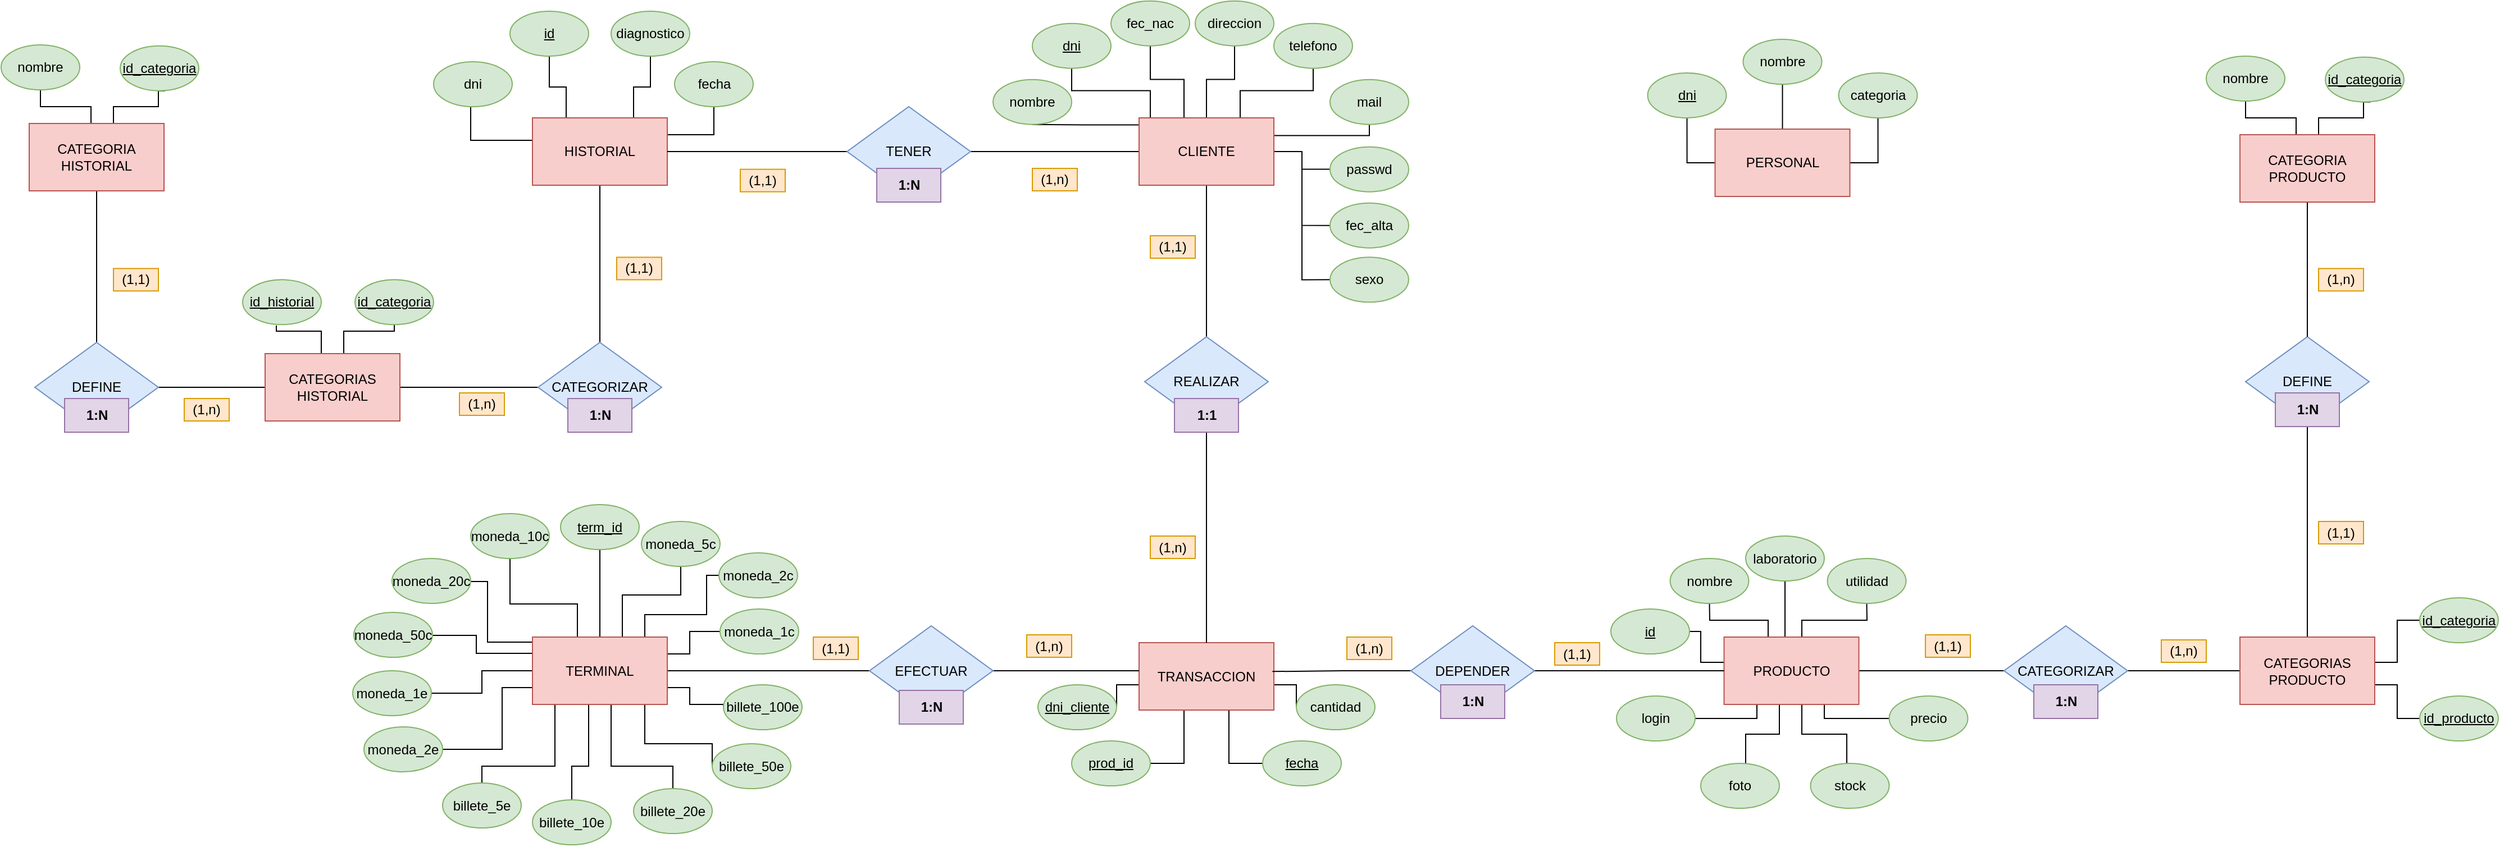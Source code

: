 <mxfile version="15.4.0" type="device"><diagram id="_nmfS0YLP6iodQvluYRf" name="Page-1"><mxGraphModel dx="1703" dy="487" grid="1" gridSize="10" guides="1" tooltips="1" connect="1" arrows="1" fold="1" page="1" pageScale="1" pageWidth="850" pageHeight="1100" math="0" shadow="0"><root><mxCell id="0"/><mxCell id="1" parent="0"/><mxCell id="LcoxHUxyNn0n7mD9Lc0X-118" value="(1,1)" style="text;html=1;strokeColor=#d79b00;fillColor=#ffe6cc;align=center;verticalAlign=middle;whiteSpace=wrap;rounded=0;" parent="1" vertex="1"><mxGeometry x="495" y="310.82" width="40" height="20" as="geometry"/></mxCell><mxCell id="wAkihGpgoeKmClYwqST1-2" style="rounded=0;orthogonalLoop=1;jettySize=auto;html=1;endArrow=none;endFill=0;edgeStyle=orthogonalEdgeStyle;" parent="1" source="uBHA6l6KFo6LDY_HFyXI-47" target="X_zb0j94P1CkKphK0hOn-11" edge="1"><mxGeometry relative="1" as="geometry"><Array as="points"><mxPoint x="910" y="230.82"/><mxPoint x="935" y="230.82"/></Array></mxGeometry></mxCell><mxCell id="wAkihGpgoeKmClYwqST1-3" style="edgeStyle=orthogonalEdgeStyle;rounded=0;orthogonalLoop=1;jettySize=auto;html=1;endArrow=none;endFill=0;exitX=0.75;exitY=0;exitDx=0;exitDy=0;exitPerimeter=0;entryX=0.5;entryY=1;entryDx=0;entryDy=0;" parent="1" source="uBHA6l6KFo6LDY_HFyXI-47" target="X_zb0j94P1CkKphK0hOn-15" edge="1"><mxGeometry relative="1" as="geometry"><Array as="points"><mxPoint x="940" y="240.82"/><mxPoint x="1005" y="240.82"/></Array><mxPoint x="990" y="260.82" as="targetPoint"/></mxGeometry></mxCell><mxCell id="wAkihGpgoeKmClYwqST1-4" style="edgeStyle=orthogonalEdgeStyle;rounded=0;orthogonalLoop=1;jettySize=auto;html=1;entryX=0.5;entryY=1;entryDx=0;entryDy=0;endArrow=none;endFill=0;" parent="1" source="uBHA6l6KFo6LDY_HFyXI-47" target="X_zb0j94P1CkKphK0hOn-12" edge="1"><mxGeometry relative="1" as="geometry"><Array as="points"><mxPoint x="890" y="230.82"/><mxPoint x="860" y="230.82"/></Array></mxGeometry></mxCell><mxCell id="wAkihGpgoeKmClYwqST1-5" style="edgeStyle=orthogonalEdgeStyle;rounded=0;orthogonalLoop=1;jettySize=auto;html=1;entryX=0.5;entryY=1;entryDx=0;entryDy=0;endArrow=none;endFill=0;" parent="1" source="uBHA6l6KFo6LDY_HFyXI-47" target="X_zb0j94P1CkKphK0hOn-9" edge="1"><mxGeometry relative="1" as="geometry"><Array as="points"><mxPoint x="860" y="240.82"/><mxPoint x="790" y="240.82"/></Array></mxGeometry></mxCell><mxCell id="wAkihGpgoeKmClYwqST1-6" style="edgeStyle=orthogonalEdgeStyle;rounded=0;orthogonalLoop=1;jettySize=auto;html=1;entryX=0.5;entryY=1;entryDx=0;entryDy=0;endArrow=none;endFill=0;entryPerimeter=0;" parent="1" source="uBHA6l6KFo6LDY_HFyXI-47" target="X_zb0j94P1CkKphK0hOn-8" edge="1"><mxGeometry relative="1" as="geometry"><Array as="points"><mxPoint x="800" y="271.3"/><mxPoint x="800" y="271.3"/></Array></mxGeometry></mxCell><mxCell id="m59o9sAlh9KqgDUtGfZn-1" style="edgeStyle=orthogonalEdgeStyle;rounded=0;orthogonalLoop=1;jettySize=auto;html=1;entryX=0.5;entryY=1;entryDx=0;entryDy=0;endArrow=none;endFill=0;" parent="1" source="uBHA6l6KFo6LDY_HFyXI-47" target="X_zb0j94P1CkKphK0hOn-16" edge="1"><mxGeometry relative="1" as="geometry"><Array as="points"><mxPoint x="1055" y="280.82"/></Array></mxGeometry></mxCell><mxCell id="m59o9sAlh9KqgDUtGfZn-2" style="edgeStyle=orthogonalEdgeStyle;rounded=0;orthogonalLoop=1;jettySize=auto;html=1;endArrow=none;endFill=0;" parent="1" source="uBHA6l6KFo6LDY_HFyXI-47" target="X_zb0j94P1CkKphK0hOn-13" edge="1"><mxGeometry relative="1" as="geometry"/></mxCell><mxCell id="m59o9sAlh9KqgDUtGfZn-4" style="edgeStyle=orthogonalEdgeStyle;rounded=0;orthogonalLoop=1;jettySize=auto;html=1;entryX=0;entryY=0.5;entryDx=0;entryDy=0;endArrow=none;endFill=0;" parent="1" source="uBHA6l6KFo6LDY_HFyXI-47" target="X_zb0j94P1CkKphK0hOn-10" edge="1"><mxGeometry relative="1" as="geometry"/></mxCell><mxCell id="m59o9sAlh9KqgDUtGfZn-5" style="edgeStyle=orthogonalEdgeStyle;rounded=0;orthogonalLoop=1;jettySize=auto;html=1;entryX=0;entryY=0.5;entryDx=0;entryDy=0;endArrow=none;endFill=0;" parent="1" source="uBHA6l6KFo6LDY_HFyXI-47" target="X_zb0j94P1CkKphK0hOn-14" edge="1"><mxGeometry relative="1" as="geometry"/></mxCell><mxCell id="m59o9sAlh9KqgDUtGfZn-92" style="edgeStyle=orthogonalEdgeStyle;rounded=0;orthogonalLoop=1;jettySize=auto;html=1;entryX=1;entryY=0.5;entryDx=0;entryDy=0;endArrow=none;endFill=0;" parent="1" source="uBHA6l6KFo6LDY_HFyXI-47" target="uBHA6l6KFo6LDY_HFyXI-54" edge="1"><mxGeometry relative="1" as="geometry"/></mxCell><mxCell id="m59o9sAlh9KqgDUtGfZn-93" style="edgeStyle=orthogonalEdgeStyle;rounded=0;orthogonalLoop=1;jettySize=auto;html=1;entryX=0.5;entryY=0;entryDx=0;entryDy=0;endArrow=none;endFill=0;" parent="1" source="uBHA6l6KFo6LDY_HFyXI-47" target="uBHA6l6KFo6LDY_HFyXI-55" edge="1"><mxGeometry relative="1" as="geometry"/></mxCell><mxCell id="uBHA6l6KFo6LDY_HFyXI-47" value="CLIENTE" style="rounded=0;whiteSpace=wrap;html=1;strokeColor=#b85450;fillColor=#f8cecc;" parent="1" vertex="1"><mxGeometry x="850" y="265" width="120" height="60" as="geometry"/></mxCell><mxCell id="m59o9sAlh9KqgDUtGfZn-38" style="edgeStyle=orthogonalEdgeStyle;rounded=0;orthogonalLoop=1;jettySize=auto;html=1;endArrow=none;endFill=0;" parent="1" source="uBHA6l6KFo6LDY_HFyXI-48" target="m59o9sAlh9KqgDUtGfZn-19" edge="1"><mxGeometry relative="1" as="geometry"><Array as="points"><mxPoint x="1350" y="750"/></Array></mxGeometry></mxCell><mxCell id="m59o9sAlh9KqgDUtGfZn-39" style="edgeStyle=orthogonalEdgeStyle;rounded=0;orthogonalLoop=1;jettySize=auto;html=1;endArrow=none;endFill=0;" parent="1" source="uBHA6l6KFo6LDY_HFyXI-48" target="m59o9sAlh9KqgDUtGfZn-23" edge="1"><mxGeometry relative="1" as="geometry"><Array as="points"><mxPoint x="1410" y="712.5"/><mxPoint x="1358" y="712.5"/></Array></mxGeometry></mxCell><mxCell id="m59o9sAlh9KqgDUtGfZn-40" style="edgeStyle=orthogonalEdgeStyle;rounded=0;orthogonalLoop=1;jettySize=auto;html=1;endArrow=none;endFill=0;" parent="1" source="uBHA6l6KFo6LDY_HFyXI-48" target="m59o9sAlh9KqgDUtGfZn-24" edge="1"><mxGeometry relative="1" as="geometry"><Array as="points"><mxPoint x="1425" y="687.5"/><mxPoint x="1425" y="687.5"/></Array></mxGeometry></mxCell><mxCell id="m59o9sAlh9KqgDUtGfZn-41" style="edgeStyle=orthogonalEdgeStyle;rounded=0;orthogonalLoop=1;jettySize=auto;html=1;endArrow=none;endFill=0;" parent="1" source="uBHA6l6KFo6LDY_HFyXI-48" target="m59o9sAlh9KqgDUtGfZn-22" edge="1"><mxGeometry relative="1" as="geometry"><Array as="points"><mxPoint x="1440" y="712.5"/><mxPoint x="1498" y="712.5"/></Array></mxGeometry></mxCell><mxCell id="2akcTJ6VF7n8PWDsPXB4-35" style="edgeStyle=orthogonalEdgeStyle;rounded=0;orthogonalLoop=1;jettySize=auto;html=1;entryX=0;entryY=0.5;entryDx=0;entryDy=0;endArrow=none;endFill=0;" parent="1" source="uBHA6l6KFo6LDY_HFyXI-48" target="2akcTJ6VF7n8PWDsPXB4-14" edge="1"><mxGeometry relative="1" as="geometry"/></mxCell><mxCell id="2akcTJ6VF7n8PWDsPXB4-48" style="edgeStyle=orthogonalEdgeStyle;rounded=0;orthogonalLoop=1;jettySize=auto;html=1;entryX=0.571;entryY=0;entryDx=0;entryDy=0;entryPerimeter=0;endArrow=none;endFill=0;" parent="1" source="uBHA6l6KFo6LDY_HFyXI-48" target="m59o9sAlh9KqgDUtGfZn-27" edge="1"><mxGeometry relative="1" as="geometry"><Array as="points"><mxPoint x="1420" y="814"/><mxPoint x="1390" y="814"/></Array></mxGeometry></mxCell><mxCell id="2akcTJ6VF7n8PWDsPXB4-49" style="edgeStyle=orthogonalEdgeStyle;rounded=0;orthogonalLoop=1;jettySize=auto;html=1;entryX=0.461;entryY=0;entryDx=0;entryDy=0;entryPerimeter=0;endArrow=none;endFill=0;" parent="1" source="uBHA6l6KFo6LDY_HFyXI-48" target="m59o9sAlh9KqgDUtGfZn-26" edge="1"><mxGeometry relative="1" as="geometry"><Array as="points"><mxPoint x="1440" y="814"/><mxPoint x="1480" y="814"/></Array></mxGeometry></mxCell><mxCell id="2akcTJ6VF7n8PWDsPXB4-50" style="edgeStyle=orthogonalEdgeStyle;rounded=0;orthogonalLoop=1;jettySize=auto;html=1;entryX=1;entryY=0.5;entryDx=0;entryDy=0;endArrow=none;endFill=0;" parent="1" source="uBHA6l6KFo6LDY_HFyXI-48" target="m59o9sAlh9KqgDUtGfZn-28" edge="1"><mxGeometry relative="1" as="geometry"><Array as="points"><mxPoint x="1400" y="800"/></Array></mxGeometry></mxCell><mxCell id="2akcTJ6VF7n8PWDsPXB4-51" style="edgeStyle=orthogonalEdgeStyle;rounded=0;orthogonalLoop=1;jettySize=auto;html=1;entryX=0;entryY=0.5;entryDx=0;entryDy=0;endArrow=none;endFill=0;" parent="1" source="uBHA6l6KFo6LDY_HFyXI-48" target="m59o9sAlh9KqgDUtGfZn-25" edge="1"><mxGeometry relative="1" as="geometry"><Array as="points"><mxPoint x="1460" y="800"/></Array></mxGeometry></mxCell><mxCell id="uBHA6l6KFo6LDY_HFyXI-48" value="PRODUCTO" style="rounded=0;whiteSpace=wrap;html=1;strokeColor=#b85450;fillColor=#f8cecc;" parent="1" vertex="1"><mxGeometry x="1370.75" y="727.5" width="120" height="60" as="geometry"/></mxCell><mxCell id="uBHA6l6KFo6LDY_HFyXI-63" style="edgeStyle=none;rounded=0;orthogonalLoop=1;jettySize=auto;html=1;exitX=1;exitY=0.5;exitDx=0;exitDy=0;entryX=0;entryY=0.5;entryDx=0;entryDy=0;endArrow=none;endFill=0;" parent="1" source="uBHA6l6KFo6LDY_HFyXI-49" target="uBHA6l6KFo6LDY_HFyXI-61" edge="1"><mxGeometry relative="1" as="geometry"/></mxCell><mxCell id="m59o9sAlh9KqgDUtGfZn-73" style="edgeStyle=orthogonalEdgeStyle;rounded=0;orthogonalLoop=1;jettySize=auto;html=1;entryX=0;entryY=0.5;entryDx=0;entryDy=0;endArrow=none;endFill=0;" parent="1" source="uBHA6l6KFo6LDY_HFyXI-49" target="m59o9sAlh9KqgDUtGfZn-60" edge="1"><mxGeometry relative="1" as="geometry"><Array as="points"><mxPoint x="450" y="742.5"/><mxPoint x="450" y="722.5"/></Array></mxGeometry></mxCell><mxCell id="m59o9sAlh9KqgDUtGfZn-74" style="edgeStyle=orthogonalEdgeStyle;rounded=0;orthogonalLoop=1;jettySize=auto;html=1;endArrow=none;endFill=0;" parent="1" source="uBHA6l6KFo6LDY_HFyXI-49" target="m59o9sAlh9KqgDUtGfZn-62" edge="1"><mxGeometry relative="1" as="geometry"><Array as="points"><mxPoint x="410" y="707.5"/><mxPoint x="465" y="707.5"/></Array></mxGeometry></mxCell><mxCell id="m59o9sAlh9KqgDUtGfZn-75" style="edgeStyle=orthogonalEdgeStyle;rounded=0;orthogonalLoop=1;jettySize=auto;html=1;endArrow=none;endFill=0;" parent="1" source="uBHA6l6KFo6LDY_HFyXI-49" target="m59o9sAlh9KqgDUtGfZn-63" edge="1"><mxGeometry relative="1" as="geometry"><Array as="points"><mxPoint x="390" y="690"/><mxPoint x="442" y="690"/></Array></mxGeometry></mxCell><mxCell id="m59o9sAlh9KqgDUtGfZn-77" style="edgeStyle=orthogonalEdgeStyle;rounded=0;orthogonalLoop=1;jettySize=auto;html=1;entryX=1;entryY=0.5;entryDx=0;entryDy=0;endArrow=none;endFill=0;" parent="1" source="uBHA6l6KFo6LDY_HFyXI-49" target="m59o9sAlh9KqgDUtGfZn-65" edge="1"><mxGeometry relative="1" as="geometry"><Array as="points"><mxPoint x="270" y="732"/><mxPoint x="270" y="678"/><mxPoint x="255" y="678"/></Array></mxGeometry></mxCell><mxCell id="m59o9sAlh9KqgDUtGfZn-78" style="edgeStyle=orthogonalEdgeStyle;rounded=0;orthogonalLoop=1;jettySize=auto;html=1;endArrow=none;endFill=0;entryX=1;entryY=0.5;entryDx=0;entryDy=0;" parent="1" target="m59o9sAlh9KqgDUtGfZn-66" edge="1"><mxGeometry relative="1" as="geometry"><mxPoint x="310" y="752.5" as="sourcePoint"/><mxPoint x="210" y="712.5" as="targetPoint"/><Array as="points"><mxPoint x="310" y="742"/><mxPoint x="260" y="742"/><mxPoint x="260" y="726"/><mxPoint x="201" y="726"/></Array></mxGeometry></mxCell><mxCell id="m59o9sAlh9KqgDUtGfZn-79" style="edgeStyle=orthogonalEdgeStyle;rounded=0;orthogonalLoop=1;jettySize=auto;html=1;entryX=1;entryY=0.5;entryDx=0;entryDy=0;endArrow=none;endFill=0;" parent="1" source="uBHA6l6KFo6LDY_HFyXI-49" target="m59o9sAlh9KqgDUtGfZn-67" edge="1"><mxGeometry relative="1" as="geometry"/></mxCell><mxCell id="m59o9sAlh9KqgDUtGfZn-82" style="edgeStyle=orthogonalEdgeStyle;rounded=0;orthogonalLoop=1;jettySize=auto;html=1;entryX=1;entryY=0.5;entryDx=0;entryDy=0;endArrow=none;endFill=0;" parent="1" source="uBHA6l6KFo6LDY_HFyXI-49" target="m59o9sAlh9KqgDUtGfZn-68" edge="1"><mxGeometry relative="1" as="geometry"><Array as="points"><mxPoint x="283" y="772.5"/><mxPoint x="283" y="827.5"/></Array></mxGeometry></mxCell><mxCell id="m59o9sAlh9KqgDUtGfZn-84" style="edgeStyle=orthogonalEdgeStyle;rounded=0;orthogonalLoop=1;jettySize=auto;html=1;entryX=0.5;entryY=1;entryDx=0;entryDy=0;endArrow=none;endFill=0;" parent="1" source="uBHA6l6KFo6LDY_HFyXI-49" target="m59o9sAlh9KqgDUtGfZn-64" edge="1"><mxGeometry relative="1" as="geometry"><Array as="points"><mxPoint x="350" y="698"/><mxPoint x="290" y="698"/></Array></mxGeometry></mxCell><mxCell id="m59o9sAlh9KqgDUtGfZn-85" style="edgeStyle=orthogonalEdgeStyle;rounded=0;orthogonalLoop=1;jettySize=auto;html=1;endArrow=none;endFill=0;entryX=0.5;entryY=0.125;entryDx=0;entryDy=0;entryPerimeter=0;" parent="1" source="uBHA6l6KFo6LDY_HFyXI-49" target="m59o9sAlh9KqgDUtGfZn-61" edge="1"><mxGeometry relative="1" as="geometry"><Array as="points"><mxPoint x="330" y="842.5"/><mxPoint x="265" y="842.5"/></Array></mxGeometry></mxCell><mxCell id="m59o9sAlh9KqgDUtGfZn-86" style="edgeStyle=orthogonalEdgeStyle;rounded=0;orthogonalLoop=1;jettySize=auto;html=1;entryX=0.5;entryY=0;entryDx=0;entryDy=0;endArrow=none;endFill=0;" parent="1" source="uBHA6l6KFo6LDY_HFyXI-49" target="m59o9sAlh9KqgDUtGfZn-69" edge="1"><mxGeometry relative="1" as="geometry"><Array as="points"><mxPoint x="360" y="842.5"/><mxPoint x="345" y="842.5"/></Array></mxGeometry></mxCell><mxCell id="m59o9sAlh9KqgDUtGfZn-87" style="edgeStyle=orthogonalEdgeStyle;rounded=0;orthogonalLoop=1;jettySize=auto;html=1;entryX=0;entryY=0.5;entryDx=0;entryDy=0;endArrow=none;endFill=0;" parent="1" source="uBHA6l6KFo6LDY_HFyXI-49" target="m59o9sAlh9KqgDUtGfZn-72" edge="1"><mxGeometry relative="1" as="geometry"><Array as="points"><mxPoint x="450" y="772.5"/><mxPoint x="450" y="787.5"/></Array></mxGeometry></mxCell><mxCell id="m59o9sAlh9KqgDUtGfZn-88" style="edgeStyle=orthogonalEdgeStyle;rounded=0;orthogonalLoop=1;jettySize=auto;html=1;entryX=0;entryY=0.5;entryDx=0;entryDy=0;endArrow=none;endFill=0;exitX=0.833;exitY=0.917;exitDx=0;exitDy=0;exitPerimeter=0;" parent="1" source="uBHA6l6KFo6LDY_HFyXI-49" target="m59o9sAlh9KqgDUtGfZn-71" edge="1"><mxGeometry relative="1" as="geometry"><Array as="points"><mxPoint x="410" y="822.5"/><mxPoint x="470" y="822.5"/></Array></mxGeometry></mxCell><mxCell id="m59o9sAlh9KqgDUtGfZn-89" style="edgeStyle=orthogonalEdgeStyle;rounded=0;orthogonalLoop=1;jettySize=auto;html=1;endArrow=none;endFill=0;" parent="1" source="uBHA6l6KFo6LDY_HFyXI-49" target="m59o9sAlh9KqgDUtGfZn-70" edge="1"><mxGeometry relative="1" as="geometry"><Array as="points"><mxPoint x="380" y="842.5"/><mxPoint x="435" y="842.5"/></Array></mxGeometry></mxCell><mxCell id="XPtpnAvV7Raw46X2rqA2-2" style="edgeStyle=orthogonalEdgeStyle;rounded=0;orthogonalLoop=1;jettySize=auto;html=1;exitX=0.5;exitY=0;exitDx=0;exitDy=0;endArrow=none;endFill=0;entryX=0.5;entryY=1;entryDx=0;entryDy=0;" parent="1" source="uBHA6l6KFo6LDY_HFyXI-49" target="XPtpnAvV7Raw46X2rqA2-1" edge="1"><mxGeometry relative="1" as="geometry"><mxPoint x="370" y="670" as="targetPoint"/></mxGeometry></mxCell><mxCell id="uBHA6l6KFo6LDY_HFyXI-49" value="TERMINAL" style="rounded=0;whiteSpace=wrap;html=1;strokeColor=#b85450;fillColor=#f8cecc;" parent="1" vertex="1"><mxGeometry x="310" y="727.5" width="120" height="60" as="geometry"/></mxCell><mxCell id="m59o9sAlh9KqgDUtGfZn-14" style="edgeStyle=orthogonalEdgeStyle;rounded=0;orthogonalLoop=1;jettySize=auto;html=1;endArrow=none;endFill=0;" parent="1" source="uBHA6l6KFo6LDY_HFyXI-50" target="m59o9sAlh9KqgDUtGfZn-7" edge="1"><mxGeometry relative="1" as="geometry"><Array as="points"><mxPoint x="440" y="280"/><mxPoint x="440" y="280"/></Array></mxGeometry></mxCell><mxCell id="m59o9sAlh9KqgDUtGfZn-17" style="edgeStyle=orthogonalEdgeStyle;rounded=0;orthogonalLoop=1;jettySize=auto;html=1;entryX=0.5;entryY=1;entryDx=0;entryDy=0;endArrow=none;endFill=0;" parent="1" source="uBHA6l6KFo6LDY_HFyXI-50" target="m59o9sAlh9KqgDUtGfZn-8" edge="1"><mxGeometry relative="1" as="geometry"><Array as="points"><mxPoint x="255" y="285"/></Array></mxGeometry></mxCell><mxCell id="qjRulcDjnMCg-FkRY-es-2" style="edgeStyle=orthogonalEdgeStyle;rounded=0;orthogonalLoop=1;jettySize=auto;html=1;entryX=0.5;entryY=0;entryDx=0;entryDy=0;endArrow=none;endFill=0;" parent="1" source="uBHA6l6KFo6LDY_HFyXI-50" target="qjRulcDjnMCg-FkRY-es-1" edge="1"><mxGeometry relative="1" as="geometry"/></mxCell><mxCell id="XPtpnAvV7Raw46X2rqA2-3" style="edgeStyle=orthogonalEdgeStyle;rounded=0;orthogonalLoop=1;jettySize=auto;html=1;exitX=0.25;exitY=0;exitDx=0;exitDy=0;entryX=0.5;entryY=1;entryDx=0;entryDy=0;endArrow=none;endFill=0;" parent="1" source="uBHA6l6KFo6LDY_HFyXI-50" target="m59o9sAlh9KqgDUtGfZn-6" edge="1"><mxGeometry relative="1" as="geometry"/></mxCell><mxCell id="XPtpnAvV7Raw46X2rqA2-4" style="edgeStyle=orthogonalEdgeStyle;rounded=0;orthogonalLoop=1;jettySize=auto;html=1;exitX=0.75;exitY=0;exitDx=0;exitDy=0;entryX=0.5;entryY=1;entryDx=0;entryDy=0;endArrow=none;endFill=0;" parent="1" source="uBHA6l6KFo6LDY_HFyXI-50" target="m59o9sAlh9KqgDUtGfZn-11" edge="1"><mxGeometry relative="1" as="geometry"/></mxCell><mxCell id="uBHA6l6KFo6LDY_HFyXI-50" value="HISTORIAL" style="rounded=0;whiteSpace=wrap;html=1;strokeColor=#b85450;fillColor=#f8cecc;" parent="1" vertex="1"><mxGeometry x="310" y="265" width="120" height="60" as="geometry"/></mxCell><mxCell id="m59o9sAlh9KqgDUtGfZn-56" style="edgeStyle=orthogonalEdgeStyle;rounded=0;orthogonalLoop=1;jettySize=auto;html=1;entryX=0;entryY=0.5;entryDx=0;entryDy=0;endArrow=none;endFill=0;" parent="1" source="uBHA6l6KFo6LDY_HFyXI-51" target="m59o9sAlh9KqgDUtGfZn-53" edge="1"><mxGeometry relative="1" as="geometry"><Array as="points"><mxPoint x="930" y="840"/></Array></mxGeometry></mxCell><mxCell id="m59o9sAlh9KqgDUtGfZn-57" style="edgeStyle=orthogonalEdgeStyle;rounded=0;orthogonalLoop=1;jettySize=auto;html=1;entryX=1;entryY=0.5;entryDx=0;entryDy=0;endArrow=none;endFill=0;" parent="1" source="uBHA6l6KFo6LDY_HFyXI-51" target="m59o9sAlh9KqgDUtGfZn-51" edge="1"><mxGeometry relative="1" as="geometry"><Array as="points"><mxPoint x="890" y="840"/></Array></mxGeometry></mxCell><mxCell id="m59o9sAlh9KqgDUtGfZn-58" style="edgeStyle=orthogonalEdgeStyle;rounded=0;orthogonalLoop=1;jettySize=auto;html=1;entryX=1;entryY=0.5;entryDx=0;entryDy=0;endArrow=none;endFill=0;" parent="1" source="uBHA6l6KFo6LDY_HFyXI-51" target="m59o9sAlh9KqgDUtGfZn-50" edge="1"><mxGeometry relative="1" as="geometry"><Array as="points"><mxPoint x="830" y="770"/></Array></mxGeometry></mxCell><mxCell id="m59o9sAlh9KqgDUtGfZn-59" style="edgeStyle=orthogonalEdgeStyle;rounded=0;orthogonalLoop=1;jettySize=auto;html=1;entryX=0;entryY=0.5;entryDx=0;entryDy=0;endArrow=none;endFill=0;" parent="1" source="uBHA6l6KFo6LDY_HFyXI-51" target="m59o9sAlh9KqgDUtGfZn-54" edge="1"><mxGeometry relative="1" as="geometry"><Array as="points"><mxPoint x="990" y="770"/></Array></mxGeometry></mxCell><mxCell id="uBHA6l6KFo6LDY_HFyXI-51" value="TRANSACCION" style="rounded=0;whiteSpace=wrap;html=1;strokeColor=#b85450;fillColor=#f8cecc;" parent="1" vertex="1"><mxGeometry x="850" y="732.5" width="120" height="60" as="geometry"/></mxCell><mxCell id="m59o9sAlh9KqgDUtGfZn-115" style="edgeStyle=orthogonalEdgeStyle;rounded=0;orthogonalLoop=1;jettySize=auto;html=1;entryX=0.5;entryY=1;entryDx=0;entryDy=0;endArrow=none;endFill=0;" parent="1" source="uBHA6l6KFo6LDY_HFyXI-52" target="m59o9sAlh9KqgDUtGfZn-114" edge="1"><mxGeometry relative="1" as="geometry"/></mxCell><mxCell id="m59o9sAlh9KqgDUtGfZn-116" style="edgeStyle=orthogonalEdgeStyle;rounded=0;orthogonalLoop=1;jettySize=auto;html=1;entryX=0.5;entryY=1;entryDx=0;entryDy=0;endArrow=none;endFill=0;" parent="1" source="uBHA6l6KFo6LDY_HFyXI-52" target="m59o9sAlh9KqgDUtGfZn-112" edge="1"><mxGeometry relative="1" as="geometry"><Array as="points"><mxPoint x="1507.75" y="305"/></Array></mxGeometry></mxCell><mxCell id="m59o9sAlh9KqgDUtGfZn-117" style="edgeStyle=orthogonalEdgeStyle;rounded=0;orthogonalLoop=1;jettySize=auto;html=1;entryX=0.5;entryY=1;entryDx=0;entryDy=0;endArrow=none;endFill=0;" parent="1" source="uBHA6l6KFo6LDY_HFyXI-52" target="m59o9sAlh9KqgDUtGfZn-113" edge="1"><mxGeometry relative="1" as="geometry"><Array as="points"><mxPoint x="1337.75" y="305"/></Array></mxGeometry></mxCell><mxCell id="uBHA6l6KFo6LDY_HFyXI-52" value="PERSONAL" style="rounded=0;whiteSpace=wrap;html=1;strokeColor=#b85450;fillColor=#f8cecc;" parent="1" vertex="1"><mxGeometry x="1362.75" y="275" width="120" height="60" as="geometry"/></mxCell><mxCell id="m59o9sAlh9KqgDUtGfZn-90" style="edgeStyle=orthogonalEdgeStyle;rounded=0;orthogonalLoop=1;jettySize=auto;html=1;entryX=1;entryY=0.5;entryDx=0;entryDy=0;endArrow=none;endFill=0;" parent="1" source="uBHA6l6KFo6LDY_HFyXI-54" target="uBHA6l6KFo6LDY_HFyXI-50" edge="1"><mxGeometry relative="1" as="geometry"/></mxCell><mxCell id="uBHA6l6KFo6LDY_HFyXI-54" value="TENER" style="rhombus;whiteSpace=wrap;html=1;align=center;fillColor=#dae8fc;strokeColor=#6c8ebf;" parent="1" vertex="1"><mxGeometry x="590" y="255" width="110" height="80" as="geometry"/></mxCell><mxCell id="m59o9sAlh9KqgDUtGfZn-94" style="edgeStyle=orthogonalEdgeStyle;rounded=0;orthogonalLoop=1;jettySize=auto;html=1;entryX=0.5;entryY=0;entryDx=0;entryDy=0;endArrow=none;endFill=0;" parent="1" source="uBHA6l6KFo6LDY_HFyXI-55" target="uBHA6l6KFo6LDY_HFyXI-51" edge="1"><mxGeometry relative="1" as="geometry"/></mxCell><mxCell id="uBHA6l6KFo6LDY_HFyXI-55" value="REALIZAR" style="rhombus;whiteSpace=wrap;html=1;align=center;fillColor=#dae8fc;strokeColor=#6c8ebf;" parent="1" vertex="1"><mxGeometry x="855" y="460" width="110" height="80" as="geometry"/></mxCell><mxCell id="m59o9sAlh9KqgDUtGfZn-97" style="edgeStyle=orthogonalEdgeStyle;rounded=0;orthogonalLoop=1;jettySize=auto;html=1;entryX=0;entryY=0.417;entryDx=0;entryDy=0;entryPerimeter=0;endArrow=none;endFill=0;" parent="1" source="uBHA6l6KFo6LDY_HFyXI-61" target="uBHA6l6KFo6LDY_HFyXI-51" edge="1"><mxGeometry relative="1" as="geometry"/></mxCell><mxCell id="uBHA6l6KFo6LDY_HFyXI-61" value="EFECTUAR" style="rhombus;whiteSpace=wrap;html=1;align=center;fillColor=#dae8fc;strokeColor=#6c8ebf;" parent="1" vertex="1"><mxGeometry x="610" y="717.5" width="110" height="80" as="geometry"/></mxCell><mxCell id="m59o9sAlh9KqgDUtGfZn-96" style="edgeStyle=orthogonalEdgeStyle;rounded=0;orthogonalLoop=1;jettySize=auto;html=1;entryX=0.989;entryY=0.428;entryDx=0;entryDy=0;entryPerimeter=0;endArrow=none;endFill=0;" parent="1" source="uBHA6l6KFo6LDY_HFyXI-74" target="uBHA6l6KFo6LDY_HFyXI-51" edge="1"><mxGeometry relative="1" as="geometry"/></mxCell><mxCell id="m59o9sAlh9KqgDUtGfZn-99" style="edgeStyle=orthogonalEdgeStyle;rounded=0;orthogonalLoop=1;jettySize=auto;html=1;endArrow=none;endFill=0;" parent="1" source="uBHA6l6KFo6LDY_HFyXI-74" target="uBHA6l6KFo6LDY_HFyXI-48" edge="1"><mxGeometry relative="1" as="geometry"><Array as="points"><mxPoint x="1360" y="758"/><mxPoint x="1360" y="758"/></Array></mxGeometry></mxCell><mxCell id="uBHA6l6KFo6LDY_HFyXI-74" value="DEPENDER" style="rhombus;whiteSpace=wrap;html=1;align=center;fillColor=#dae8fc;strokeColor=#6c8ebf;" parent="1" vertex="1"><mxGeometry x="1092" y="717.5" width="110" height="80" as="geometry"/></mxCell><mxCell id="X_zb0j94P1CkKphK0hOn-8" value="nombre" style="ellipse;whiteSpace=wrap;html=1;strokeColor=#82b366;fillColor=#d5e8d4;strokeWidth=1;" parent="1" vertex="1"><mxGeometry x="720" y="230.82" width="70" height="40" as="geometry"/></mxCell><mxCell id="X_zb0j94P1CkKphK0hOn-9" value="&lt;u&gt;dni&lt;/u&gt;" style="ellipse;whiteSpace=wrap;html=1;strokeColor=#82b366;fillColor=#d5e8d4;strokeWidth=1;" parent="1" vertex="1"><mxGeometry x="755" y="180.82" width="70" height="40" as="geometry"/></mxCell><mxCell id="X_zb0j94P1CkKphK0hOn-10" value="fec_alta" style="ellipse;whiteSpace=wrap;html=1;strokeColor=#82b366;fillColor=#d5e8d4;strokeWidth=1;" parent="1" vertex="1"><mxGeometry x="1020" y="340.82" width="70" height="40" as="geometry"/></mxCell><mxCell id="X_zb0j94P1CkKphK0hOn-11" value="direccion" style="ellipse;whiteSpace=wrap;html=1;strokeColor=#82b366;fillColor=#d5e8d4;strokeWidth=1;" parent="1" vertex="1"><mxGeometry x="900" y="160.82" width="70" height="40" as="geometry"/></mxCell><mxCell id="X_zb0j94P1CkKphK0hOn-12" value="fec_nac" style="ellipse;whiteSpace=wrap;html=1;strokeColor=#82b366;fillColor=#d5e8d4;strokeWidth=1;" parent="1" vertex="1"><mxGeometry x="825" y="160.82" width="70" height="40" as="geometry"/></mxCell><mxCell id="X_zb0j94P1CkKphK0hOn-13" value="passwd" style="ellipse;whiteSpace=wrap;html=1;strokeColor=#82b366;fillColor=#d5e8d4;strokeWidth=1;" parent="1" vertex="1"><mxGeometry x="1020" y="290.82" width="70" height="40" as="geometry"/></mxCell><mxCell id="X_zb0j94P1CkKphK0hOn-14" value="sexo" style="ellipse;whiteSpace=wrap;html=1;strokeColor=#82b366;fillColor=#d5e8d4;strokeWidth=1;" parent="1" vertex="1"><mxGeometry x="1020" y="389.18" width="70" height="40" as="geometry"/></mxCell><mxCell id="X_zb0j94P1CkKphK0hOn-15" value="telefono" style="ellipse;whiteSpace=wrap;html=1;strokeColor=#82b366;fillColor=#d5e8d4;strokeWidth=1;" parent="1" vertex="1"><mxGeometry x="970" y="180.82" width="70" height="40" as="geometry"/></mxCell><mxCell id="X_zb0j94P1CkKphK0hOn-16" value="mail" style="ellipse;whiteSpace=wrap;html=1;strokeColor=#82b366;fillColor=#d5e8d4;strokeWidth=1;" parent="1" vertex="1"><mxGeometry x="1020" y="230.82" width="70" height="40" as="geometry"/></mxCell><mxCell id="m59o9sAlh9KqgDUtGfZn-3" style="edgeStyle=orthogonalEdgeStyle;rounded=0;orthogonalLoop=1;jettySize=auto;html=1;exitX=0.5;exitY=1;exitDx=0;exitDy=0;endArrow=none;endFill=0;" parent="1" source="X_zb0j94P1CkKphK0hOn-14" target="X_zb0j94P1CkKphK0hOn-14" edge="1"><mxGeometry relative="1" as="geometry"/></mxCell><mxCell id="m59o9sAlh9KqgDUtGfZn-6" value="&lt;u&gt;id&lt;/u&gt;" style="ellipse;whiteSpace=wrap;html=1;strokeColor=#82b366;fillColor=#d5e8d4;strokeWidth=1;" parent="1" vertex="1"><mxGeometry x="290" y="170" width="70" height="40" as="geometry"/></mxCell><mxCell id="m59o9sAlh9KqgDUtGfZn-7" value="fecha" style="ellipse;whiteSpace=wrap;html=1;strokeColor=#82b366;fillColor=#d5e8d4;strokeWidth=1;" parent="1" vertex="1"><mxGeometry x="436.5" y="215" width="70" height="40" as="geometry"/></mxCell><mxCell id="m59o9sAlh9KqgDUtGfZn-8" value="dni" style="ellipse;whiteSpace=wrap;html=1;strokeColor=#82b366;fillColor=#d5e8d4;strokeWidth=1;" parent="1" vertex="1"><mxGeometry x="222" y="215" width="70" height="40" as="geometry"/></mxCell><mxCell id="m59o9sAlh9KqgDUtGfZn-11" value="diagnostico" style="ellipse;whiteSpace=wrap;html=1;strokeColor=#82b366;fillColor=#d5e8d4;strokeWidth=1;" parent="1" vertex="1"><mxGeometry x="380" y="170" width="70" height="40" as="geometry"/></mxCell><mxCell id="m59o9sAlh9KqgDUtGfZn-19" value="&lt;u&gt;id&lt;/u&gt;" style="ellipse;whiteSpace=wrap;html=1;strokeColor=#82b366;fillColor=#d5e8d4;strokeWidth=1;" parent="1" vertex="1"><mxGeometry x="1270" y="702.5" width="70" height="40" as="geometry"/></mxCell><mxCell id="m59o9sAlh9KqgDUtGfZn-22" value="utilidad" style="ellipse;whiteSpace=wrap;html=1;strokeColor=#82b366;fillColor=#d5e8d4;strokeWidth=1;" parent="1" vertex="1"><mxGeometry x="1462.75" y="657.5" width="70" height="40" as="geometry"/></mxCell><mxCell id="m59o9sAlh9KqgDUtGfZn-23" value="nombre" style="ellipse;whiteSpace=wrap;html=1;strokeColor=#82b366;fillColor=#d5e8d4;strokeWidth=1;" parent="1" vertex="1"><mxGeometry x="1322.75" y="657.5" width="70" height="40" as="geometry"/></mxCell><mxCell id="m59o9sAlh9KqgDUtGfZn-24" value="laboratorio" style="ellipse;whiteSpace=wrap;html=1;strokeColor=#82b366;fillColor=#d5e8d4;strokeWidth=1;" parent="1" vertex="1"><mxGeometry x="1390" y="637.5" width="70" height="40" as="geometry"/></mxCell><mxCell id="m59o9sAlh9KqgDUtGfZn-25" value="precio" style="ellipse;whiteSpace=wrap;html=1;strokeColor=#82b366;fillColor=#d5e8d4;strokeWidth=1;" parent="1" vertex="1"><mxGeometry x="1517.75" y="780" width="70" height="40" as="geometry"/></mxCell><mxCell id="m59o9sAlh9KqgDUtGfZn-26" value="stock" style="ellipse;whiteSpace=wrap;html=1;strokeColor=#82b366;fillColor=#d5e8d4;strokeWidth=1;" parent="1" vertex="1"><mxGeometry x="1447.75" y="840" width="70" height="40" as="geometry"/></mxCell><mxCell id="m59o9sAlh9KqgDUtGfZn-27" value="foto" style="ellipse;whiteSpace=wrap;html=1;strokeColor=#82b366;fillColor=#d5e8d4;strokeWidth=1;" parent="1" vertex="1"><mxGeometry x="1350" y="840" width="70" height="40" as="geometry"/></mxCell><mxCell id="m59o9sAlh9KqgDUtGfZn-28" value="login" style="ellipse;whiteSpace=wrap;html=1;strokeColor=#82b366;fillColor=#d5e8d4;strokeWidth=1;" parent="1" vertex="1"><mxGeometry x="1275" y="780" width="70" height="40" as="geometry"/></mxCell><mxCell id="m59o9sAlh9KqgDUtGfZn-50" value="&lt;u&gt;dni_cliente&lt;/u&gt;" style="ellipse;whiteSpace=wrap;html=1;strokeColor=#82b366;fillColor=#d5e8d4;strokeWidth=1;" parent="1" vertex="1"><mxGeometry x="760" y="770" width="70" height="40" as="geometry"/></mxCell><mxCell id="m59o9sAlh9KqgDUtGfZn-51" value="&lt;u&gt;prod_id&lt;/u&gt;" style="ellipse;whiteSpace=wrap;html=1;strokeColor=#82b366;fillColor=#d5e8d4;strokeWidth=1;" parent="1" vertex="1"><mxGeometry x="790" y="820" width="70" height="40" as="geometry"/></mxCell><mxCell id="m59o9sAlh9KqgDUtGfZn-53" value="&lt;u&gt;fecha&lt;/u&gt;" style="ellipse;whiteSpace=wrap;html=1;strokeColor=#82b366;fillColor=#d5e8d4;strokeWidth=1;" parent="1" vertex="1"><mxGeometry x="960" y="820" width="70" height="40" as="geometry"/></mxCell><mxCell id="m59o9sAlh9KqgDUtGfZn-54" value="cantidad" style="ellipse;whiteSpace=wrap;html=1;strokeColor=#82b366;fillColor=#d5e8d4;strokeWidth=1;" parent="1" vertex="1"><mxGeometry x="990" y="770" width="70" height="40" as="geometry"/></mxCell><mxCell id="m59o9sAlh9KqgDUtGfZn-60" value="moneda_1c" style="ellipse;whiteSpace=wrap;html=1;strokeColor=#82b366;fillColor=#d5e8d4;strokeWidth=1;" parent="1" vertex="1"><mxGeometry x="477" y="702.5" width="70" height="40" as="geometry"/></mxCell><mxCell id="m59o9sAlh9KqgDUtGfZn-61" value="billete_5e" style="ellipse;whiteSpace=wrap;html=1;strokeColor=#82b366;fillColor=#d5e8d4;strokeWidth=1;" parent="1" vertex="1"><mxGeometry x="230" y="857.5" width="70" height="40" as="geometry"/></mxCell><mxCell id="m59o9sAlh9KqgDUtGfZn-62" value="moneda_2c" style="ellipse;whiteSpace=wrap;html=1;strokeColor=#82b366;fillColor=#d5e8d4;strokeWidth=1;" parent="1" vertex="1"><mxGeometry x="476" y="652.5" width="70" height="40" as="geometry"/></mxCell><mxCell id="m59o9sAlh9KqgDUtGfZn-63" value="moneda_5c" style="ellipse;whiteSpace=wrap;html=1;strokeColor=#82b366;fillColor=#d5e8d4;strokeWidth=1;" parent="1" vertex="1"><mxGeometry x="407" y="624.5" width="70" height="40" as="geometry"/></mxCell><mxCell id="m59o9sAlh9KqgDUtGfZn-64" value="moneda_10c" style="ellipse;whiteSpace=wrap;html=1;strokeColor=#82b366;fillColor=#d5e8d4;strokeWidth=1;" parent="1" vertex="1"><mxGeometry x="255" y="617.5" width="70" height="40" as="geometry"/></mxCell><mxCell id="m59o9sAlh9KqgDUtGfZn-65" value="moneda_20c" style="ellipse;whiteSpace=wrap;html=1;strokeColor=#82b366;fillColor=#d5e8d4;strokeWidth=1;" parent="1" vertex="1"><mxGeometry x="185" y="657.5" width="70" height="40" as="geometry"/></mxCell><mxCell id="m59o9sAlh9KqgDUtGfZn-66" value="moneda_50c" style="ellipse;whiteSpace=wrap;html=1;strokeColor=#82b366;fillColor=#d5e8d4;strokeWidth=1;" parent="1" vertex="1"><mxGeometry x="151" y="705.5" width="70" height="40" as="geometry"/></mxCell><mxCell id="m59o9sAlh9KqgDUtGfZn-67" value="moneda_1e" style="ellipse;whiteSpace=wrap;html=1;strokeColor=#82b366;fillColor=#d5e8d4;strokeWidth=1;" parent="1" vertex="1"><mxGeometry x="150" y="757.5" width="70" height="40" as="geometry"/></mxCell><mxCell id="m59o9sAlh9KqgDUtGfZn-68" value="moneda_2e" style="ellipse;whiteSpace=wrap;html=1;strokeColor=#82b366;fillColor=#d5e8d4;strokeWidth=1;" parent="1" vertex="1"><mxGeometry x="160" y="807.5" width="70" height="40" as="geometry"/></mxCell><mxCell id="m59o9sAlh9KqgDUtGfZn-69" value="billete_10e" style="ellipse;whiteSpace=wrap;html=1;strokeColor=#82b366;fillColor=#d5e8d4;strokeWidth=1;" parent="1" vertex="1"><mxGeometry x="310" y="872.5" width="70" height="40" as="geometry"/></mxCell><mxCell id="m59o9sAlh9KqgDUtGfZn-70" value="billete_20e" style="ellipse;whiteSpace=wrap;html=1;strokeColor=#82b366;fillColor=#d5e8d4;strokeWidth=1;" parent="1" vertex="1"><mxGeometry x="400" y="862.5" width="70" height="40" as="geometry"/></mxCell><mxCell id="m59o9sAlh9KqgDUtGfZn-71" value="billete_50e" style="ellipse;whiteSpace=wrap;html=1;strokeColor=#82b366;fillColor=#d5e8d4;strokeWidth=1;" parent="1" vertex="1"><mxGeometry x="470" y="822.5" width="70" height="40" as="geometry"/></mxCell><mxCell id="m59o9sAlh9KqgDUtGfZn-72" value="billete_100e" style="ellipse;whiteSpace=wrap;html=1;strokeColor=#82b366;fillColor=#d5e8d4;strokeWidth=1;" parent="1" vertex="1"><mxGeometry x="480" y="770" width="70" height="40" as="geometry"/></mxCell><mxCell id="m59o9sAlh9KqgDUtGfZn-100" value="(1,n)" style="text;html=1;strokeColor=#d79b00;fillColor=#ffe6cc;align=center;verticalAlign=middle;whiteSpace=wrap;rounded=0;" parent="1" vertex="1"><mxGeometry x="755" y="310" width="40" height="20" as="geometry"/></mxCell><mxCell id="m59o9sAlh9KqgDUtGfZn-101" value="(1,n)" style="text;html=1;strokeColor=#d79b00;fillColor=#ffe6cc;align=center;verticalAlign=middle;whiteSpace=wrap;rounded=0;" parent="1" vertex="1"><mxGeometry x="750" y="725.5" width="40" height="20" as="geometry"/></mxCell><mxCell id="m59o9sAlh9KqgDUtGfZn-102" value="(1,1)" style="text;html=1;strokeColor=#d79b00;fillColor=#ffe6cc;align=center;verticalAlign=middle;whiteSpace=wrap;rounded=0;" parent="1" vertex="1"><mxGeometry x="860" y="370" width="40" height="20" as="geometry"/></mxCell><mxCell id="m59o9sAlh9KqgDUtGfZn-103" value="(1,1)" style="text;html=1;strokeColor=#d79b00;fillColor=#ffe6cc;align=center;verticalAlign=middle;whiteSpace=wrap;rounded=0;" parent="1" vertex="1"><mxGeometry x="560" y="727.5" width="40" height="20" as="geometry"/></mxCell><mxCell id="m59o9sAlh9KqgDUtGfZn-106" value="(1,n)" style="text;html=1;strokeColor=#d79b00;fillColor=#ffe6cc;align=center;verticalAlign=middle;whiteSpace=wrap;rounded=0;" parent="1" vertex="1"><mxGeometry x="1035" y="727.5" width="40" height="20" as="geometry"/></mxCell><mxCell id="m59o9sAlh9KqgDUtGfZn-107" value="(1,1)" style="text;html=1;strokeColor=#d79b00;fillColor=#ffe6cc;align=center;verticalAlign=middle;whiteSpace=wrap;rounded=0;" parent="1" vertex="1"><mxGeometry x="1220" y="732.5" width="40" height="20" as="geometry"/></mxCell><mxCell id="m59o9sAlh9KqgDUtGfZn-108" value="&lt;b&gt;1:N&lt;/b&gt;" style="text;html=1;strokeColor=#9673a6;fillColor=#e1d5e7;align=center;verticalAlign=middle;whiteSpace=wrap;rounded=0;" parent="1" vertex="1"><mxGeometry x="616.5" y="310" width="57" height="30" as="geometry"/></mxCell><mxCell id="m59o9sAlh9KqgDUtGfZn-109" value="&lt;b&gt;1:N&lt;/b&gt;" style="text;html=1;strokeColor=#9673a6;fillColor=#e1d5e7;align=center;verticalAlign=middle;whiteSpace=wrap;rounded=0;" parent="1" vertex="1"><mxGeometry x="636.5" y="775" width="57" height="30" as="geometry"/></mxCell><mxCell id="m59o9sAlh9KqgDUtGfZn-110" value="&lt;b&gt;1:N&lt;/b&gt;" style="text;html=1;strokeColor=#9673a6;fillColor=#e1d5e7;align=center;verticalAlign=middle;whiteSpace=wrap;rounded=0;" parent="1" vertex="1"><mxGeometry x="1118.5" y="770" width="57" height="30" as="geometry"/></mxCell><mxCell id="m59o9sAlh9KqgDUtGfZn-111" value="(1,n)" style="text;html=1;strokeColor=#d79b00;fillColor=#ffe6cc;align=center;verticalAlign=middle;whiteSpace=wrap;rounded=0;" parent="1" vertex="1"><mxGeometry x="860" y="637.5" width="40" height="20" as="geometry"/></mxCell><mxCell id="m59o9sAlh9KqgDUtGfZn-112" value="categoria" style="ellipse;whiteSpace=wrap;html=1;strokeColor=#82b366;fillColor=#d5e8d4;strokeWidth=1;" parent="1" vertex="1"><mxGeometry x="1472.75" y="225" width="70" height="40" as="geometry"/></mxCell><mxCell id="m59o9sAlh9KqgDUtGfZn-113" value="&lt;u&gt;dni&lt;/u&gt;" style="ellipse;whiteSpace=wrap;html=1;strokeColor=#82b366;fillColor=#d5e8d4;strokeWidth=1;" parent="1" vertex="1"><mxGeometry x="1302.75" y="225" width="70" height="40" as="geometry"/></mxCell><mxCell id="m59o9sAlh9KqgDUtGfZn-114" value="nombre" style="ellipse;whiteSpace=wrap;html=1;strokeColor=#82b366;fillColor=#d5e8d4;strokeWidth=1;" parent="1" vertex="1"><mxGeometry x="1387.75" y="195" width="70" height="40" as="geometry"/></mxCell><mxCell id="qjRulcDjnMCg-FkRY-es-4" style="edgeStyle=orthogonalEdgeStyle;rounded=0;orthogonalLoop=1;jettySize=auto;html=1;entryX=1;entryY=0.5;entryDx=0;entryDy=0;endArrow=none;endFill=0;" parent="1" source="qjRulcDjnMCg-FkRY-es-1" target="qjRulcDjnMCg-FkRY-es-3" edge="1"><mxGeometry relative="1" as="geometry"/></mxCell><mxCell id="qjRulcDjnMCg-FkRY-es-1" value="CATEGORIZAR" style="rhombus;whiteSpace=wrap;html=1;align=center;fillColor=#dae8fc;strokeColor=#6c8ebf;" parent="1" vertex="1"><mxGeometry x="315" y="465" width="110" height="80" as="geometry"/></mxCell><mxCell id="qjRulcDjnMCg-FkRY-es-13" style="edgeStyle=orthogonalEdgeStyle;rounded=0;orthogonalLoop=1;jettySize=auto;html=1;entryX=1;entryY=0.5;entryDx=0;entryDy=0;endArrow=none;endFill=0;" parent="1" source="qjRulcDjnMCg-FkRY-es-3" target="qjRulcDjnMCg-FkRY-es-8" edge="1"><mxGeometry relative="1" as="geometry"/></mxCell><mxCell id="qjRulcDjnMCg-FkRY-es-15" style="edgeStyle=orthogonalEdgeStyle;rounded=0;orthogonalLoop=1;jettySize=auto;html=1;endArrow=none;endFill=0;" parent="1" source="qjRulcDjnMCg-FkRY-es-3" target="qjRulcDjnMCg-FkRY-es-7" edge="1"><mxGeometry relative="1" as="geometry"><Array as="points"><mxPoint x="142" y="455"/><mxPoint x="187" y="455"/></Array></mxGeometry></mxCell><mxCell id="qjRulcDjnMCg-FkRY-es-16" style="edgeStyle=orthogonalEdgeStyle;rounded=0;orthogonalLoop=1;jettySize=auto;html=1;endArrow=none;endFill=0;" parent="1" source="qjRulcDjnMCg-FkRY-es-3" edge="1"><mxGeometry relative="1" as="geometry"><mxPoint x="82" y="450" as="targetPoint"/><Array as="points"><mxPoint x="122" y="455"/><mxPoint x="82" y="455"/></Array></mxGeometry></mxCell><mxCell id="qjRulcDjnMCg-FkRY-es-3" value="CATEGORIAS&lt;br&gt;HISTORIAL" style="rounded=0;whiteSpace=wrap;html=1;strokeColor=#b85450;fillColor=#f8cecc;" parent="1" vertex="1"><mxGeometry x="72" y="475" width="120" height="60" as="geometry"/></mxCell><mxCell id="qjRulcDjnMCg-FkRY-es-6" value="&lt;u&gt;id_historial&lt;/u&gt;" style="ellipse;whiteSpace=wrap;html=1;strokeColor=#82b366;fillColor=#d5e8d4;strokeWidth=1;" parent="1" vertex="1"><mxGeometry x="52" y="409.18" width="70" height="40" as="geometry"/></mxCell><mxCell id="qjRulcDjnMCg-FkRY-es-7" value="&lt;u&gt;id_categoria&lt;/u&gt;" style="ellipse;whiteSpace=wrap;html=1;strokeColor=#82b366;fillColor=#d5e8d4;strokeWidth=1;" parent="1" vertex="1"><mxGeometry x="152" y="409.18" width="70" height="40" as="geometry"/></mxCell><mxCell id="qjRulcDjnMCg-FkRY-es-14" style="edgeStyle=orthogonalEdgeStyle;rounded=0;orthogonalLoop=1;jettySize=auto;html=1;entryX=0.5;entryY=1;entryDx=0;entryDy=0;endArrow=none;endFill=0;" parent="1" source="qjRulcDjnMCg-FkRY-es-8" target="qjRulcDjnMCg-FkRY-es-10" edge="1"><mxGeometry relative="1" as="geometry"/></mxCell><mxCell id="qjRulcDjnMCg-FkRY-es-8" value="DEFINE" style="rhombus;whiteSpace=wrap;html=1;align=center;fillColor=#dae8fc;strokeColor=#6c8ebf;" parent="1" vertex="1"><mxGeometry x="-133" y="465" width="110" height="80" as="geometry"/></mxCell><mxCell id="qjRulcDjnMCg-FkRY-es-17" style="edgeStyle=orthogonalEdgeStyle;rounded=0;orthogonalLoop=1;jettySize=auto;html=1;entryX=0.5;entryY=1;entryDx=0;entryDy=0;endArrow=none;endFill=0;" parent="1" source="qjRulcDjnMCg-FkRY-es-10" target="qjRulcDjnMCg-FkRY-es-11" edge="1"><mxGeometry relative="1" as="geometry"><Array as="points"><mxPoint x="-83" y="255"/><mxPoint x="-128" y="255"/></Array></mxGeometry></mxCell><mxCell id="qjRulcDjnMCg-FkRY-es-18" style="edgeStyle=orthogonalEdgeStyle;rounded=0;orthogonalLoop=1;jettySize=auto;html=1;entryX=0.571;entryY=1;entryDx=0;entryDy=0;entryPerimeter=0;endArrow=none;endFill=0;" parent="1" source="qjRulcDjnMCg-FkRY-es-10" target="qjRulcDjnMCg-FkRY-es-12" edge="1"><mxGeometry relative="1" as="geometry"><Array as="points"><mxPoint x="-63" y="255"/><mxPoint x="-23" y="255"/></Array></mxGeometry></mxCell><mxCell id="qjRulcDjnMCg-FkRY-es-10" value="CATEGORIA&lt;br&gt;HISTORIAL" style="rounded=0;whiteSpace=wrap;html=1;strokeColor=#b85450;fillColor=#f8cecc;" parent="1" vertex="1"><mxGeometry x="-138" y="270" width="120" height="60" as="geometry"/></mxCell><mxCell id="qjRulcDjnMCg-FkRY-es-11" value="nombre" style="ellipse;whiteSpace=wrap;html=1;strokeColor=#82b366;fillColor=#d5e8d4;strokeWidth=1;" parent="1" vertex="1"><mxGeometry x="-163" y="200" width="70" height="40" as="geometry"/></mxCell><mxCell id="qjRulcDjnMCg-FkRY-es-12" value="&lt;u&gt;id_categoria&lt;/u&gt;" style="ellipse;whiteSpace=wrap;html=1;strokeColor=#82b366;fillColor=#d5e8d4;strokeWidth=1;" parent="1" vertex="1"><mxGeometry x="-57" y="200.82" width="70" height="40" as="geometry"/></mxCell><mxCell id="2akcTJ6VF7n8PWDsPXB4-6" value="&lt;b&gt;1:N&lt;/b&gt;" style="text;html=1;strokeColor=#9673a6;fillColor=#e1d5e7;align=center;verticalAlign=middle;whiteSpace=wrap;rounded=0;" parent="1" vertex="1"><mxGeometry x="341.5" y="515" width="57" height="30" as="geometry"/></mxCell><mxCell id="2akcTJ6VF7n8PWDsPXB4-7" value="&lt;b&gt;1:N&lt;/b&gt;" style="text;html=1;strokeColor=#9673a6;fillColor=#e1d5e7;align=center;verticalAlign=middle;whiteSpace=wrap;rounded=0;" parent="1" vertex="1"><mxGeometry x="-106.5" y="515" width="57" height="30" as="geometry"/></mxCell><mxCell id="2akcTJ6VF7n8PWDsPXB4-8" value="(1,n)" style="text;html=1;strokeColor=#d79b00;fillColor=#ffe6cc;align=center;verticalAlign=middle;whiteSpace=wrap;rounded=0;" parent="1" vertex="1"><mxGeometry x="245" y="510" width="40" height="20" as="geometry"/></mxCell><mxCell id="2akcTJ6VF7n8PWDsPXB4-9" value="(1,1)" style="text;html=1;strokeColor=#d79b00;fillColor=#ffe6cc;align=center;verticalAlign=middle;whiteSpace=wrap;rounded=0;" parent="1" vertex="1"><mxGeometry x="-63" y="399.18" width="40" height="20" as="geometry"/></mxCell><mxCell id="2akcTJ6VF7n8PWDsPXB4-10" value="(1,1)" style="text;html=1;strokeColor=#d79b00;fillColor=#ffe6cc;align=center;verticalAlign=middle;whiteSpace=wrap;rounded=0;" parent="1" vertex="1"><mxGeometry x="385" y="389.18" width="40" height="20" as="geometry"/></mxCell><mxCell id="2akcTJ6VF7n8PWDsPXB4-11" style="edgeStyle=orthogonalEdgeStyle;rounded=0;orthogonalLoop=1;jettySize=auto;html=1;exitX=0.5;exitY=1;exitDx=0;exitDy=0;" parent="1" source="2akcTJ6VF7n8PWDsPXB4-9" target="2akcTJ6VF7n8PWDsPXB4-9" edge="1"><mxGeometry relative="1" as="geometry"/></mxCell><mxCell id="2akcTJ6VF7n8PWDsPXB4-12" value="(1,n)" style="text;html=1;strokeColor=#d79b00;fillColor=#ffe6cc;align=center;verticalAlign=middle;whiteSpace=wrap;rounded=0;" parent="1" vertex="1"><mxGeometry y="515" width="40" height="20" as="geometry"/></mxCell><mxCell id="2akcTJ6VF7n8PWDsPXB4-36" style="edgeStyle=orthogonalEdgeStyle;rounded=0;orthogonalLoop=1;jettySize=auto;html=1;endArrow=none;endFill=0;" parent="1" source="2akcTJ6VF7n8PWDsPXB4-14" target="2akcTJ6VF7n8PWDsPXB4-18" edge="1"><mxGeometry relative="1" as="geometry"/></mxCell><mxCell id="2akcTJ6VF7n8PWDsPXB4-14" value="CATEGORIZAR" style="rhombus;whiteSpace=wrap;html=1;align=center;fillColor=#dae8fc;strokeColor=#6c8ebf;" parent="1" vertex="1"><mxGeometry x="1620" y="717.5" width="110" height="80" as="geometry"/></mxCell><mxCell id="2akcTJ6VF7n8PWDsPXB4-44" style="edgeStyle=orthogonalEdgeStyle;rounded=0;orthogonalLoop=1;jettySize=auto;html=1;entryX=0.5;entryY=1;entryDx=0;entryDy=0;endArrow=none;endFill=0;" parent="1" source="2akcTJ6VF7n8PWDsPXB4-18" target="2akcTJ6VF7n8PWDsPXB4-22" edge="1"><mxGeometry relative="1" as="geometry"/></mxCell><mxCell id="2akcTJ6VF7n8PWDsPXB4-46" style="edgeStyle=orthogonalEdgeStyle;rounded=0;orthogonalLoop=1;jettySize=auto;html=1;entryX=0;entryY=0.5;entryDx=0;entryDy=0;endArrow=none;endFill=0;" parent="1" source="2akcTJ6VF7n8PWDsPXB4-18" target="2akcTJ6VF7n8PWDsPXB4-19" edge="1"><mxGeometry relative="1" as="geometry"><Array as="points"><mxPoint x="1970" y="770"/><mxPoint x="1970" y="800"/></Array></mxGeometry></mxCell><mxCell id="2akcTJ6VF7n8PWDsPXB4-47" style="edgeStyle=orthogonalEdgeStyle;rounded=0;orthogonalLoop=1;jettySize=auto;html=1;entryX=0;entryY=0.5;entryDx=0;entryDy=0;endArrow=none;endFill=0;" parent="1" source="2akcTJ6VF7n8PWDsPXB4-18" target="2akcTJ6VF7n8PWDsPXB4-20" edge="1"><mxGeometry relative="1" as="geometry"><Array as="points"><mxPoint x="1970" y="750"/><mxPoint x="1970" y="713"/></Array></mxGeometry></mxCell><mxCell id="2akcTJ6VF7n8PWDsPXB4-18" value="CATEGORIAS&lt;br&gt;PRODUCTO" style="rounded=0;whiteSpace=wrap;html=1;strokeColor=#b85450;fillColor=#f8cecc;" parent="1" vertex="1"><mxGeometry x="1830" y="727.5" width="120" height="60" as="geometry"/></mxCell><mxCell id="2akcTJ6VF7n8PWDsPXB4-19" value="&lt;u&gt;id_producto&lt;/u&gt;" style="ellipse;whiteSpace=wrap;html=1;strokeColor=#82b366;fillColor=#d5e8d4;strokeWidth=1;" parent="1" vertex="1"><mxGeometry x="1990" y="780" width="70" height="40" as="geometry"/></mxCell><mxCell id="2akcTJ6VF7n8PWDsPXB4-20" value="&lt;u&gt;id_categoria&lt;/u&gt;" style="ellipse;whiteSpace=wrap;html=1;strokeColor=#82b366;fillColor=#d5e8d4;strokeWidth=1;" parent="1" vertex="1"><mxGeometry x="1990" y="692.5" width="70" height="40" as="geometry"/></mxCell><mxCell id="2akcTJ6VF7n8PWDsPXB4-22" value="DEFINE" style="rhombus;whiteSpace=wrap;html=1;align=center;fillColor=#dae8fc;strokeColor=#6c8ebf;" parent="1" vertex="1"><mxGeometry x="1835" y="460" width="110" height="80" as="geometry"/></mxCell><mxCell id="2akcTJ6VF7n8PWDsPXB4-23" style="edgeStyle=orthogonalEdgeStyle;rounded=0;orthogonalLoop=1;jettySize=auto;html=1;entryX=0.5;entryY=1;entryDx=0;entryDy=0;endArrow=none;endFill=0;" parent="1" source="2akcTJ6VF7n8PWDsPXB4-25" target="2akcTJ6VF7n8PWDsPXB4-26" edge="1"><mxGeometry relative="1" as="geometry"><Array as="points"><mxPoint x="1880" y="265"/><mxPoint x="1835" y="265"/></Array></mxGeometry></mxCell><mxCell id="2akcTJ6VF7n8PWDsPXB4-24" style="edgeStyle=orthogonalEdgeStyle;rounded=0;orthogonalLoop=1;jettySize=auto;html=1;entryX=0.571;entryY=1;entryDx=0;entryDy=0;entryPerimeter=0;endArrow=none;endFill=0;" parent="1" source="2akcTJ6VF7n8PWDsPXB4-25" target="2akcTJ6VF7n8PWDsPXB4-27" edge="1"><mxGeometry relative="1" as="geometry"><Array as="points"><mxPoint x="1900" y="265"/><mxPoint x="1940" y="265"/></Array></mxGeometry></mxCell><mxCell id="2akcTJ6VF7n8PWDsPXB4-45" style="edgeStyle=orthogonalEdgeStyle;rounded=0;orthogonalLoop=1;jettySize=auto;html=1;entryX=0.5;entryY=0;entryDx=0;entryDy=0;endArrow=none;endFill=0;" parent="1" source="2akcTJ6VF7n8PWDsPXB4-25" target="2akcTJ6VF7n8PWDsPXB4-22" edge="1"><mxGeometry relative="1" as="geometry"/></mxCell><mxCell id="2akcTJ6VF7n8PWDsPXB4-25" value="CATEGORIA&lt;br&gt;PRODUCTO" style="rounded=0;whiteSpace=wrap;html=1;strokeColor=#b85450;fillColor=#f8cecc;" parent="1" vertex="1"><mxGeometry x="1830" y="280" width="120" height="60" as="geometry"/></mxCell><mxCell id="2akcTJ6VF7n8PWDsPXB4-26" value="nombre" style="ellipse;whiteSpace=wrap;html=1;strokeColor=#82b366;fillColor=#d5e8d4;strokeWidth=1;" parent="1" vertex="1"><mxGeometry x="1800" y="210" width="70" height="40" as="geometry"/></mxCell><mxCell id="2akcTJ6VF7n8PWDsPXB4-27" value="&lt;u&gt;id_categoria&lt;/u&gt;" style="ellipse;whiteSpace=wrap;html=1;strokeColor=#82b366;fillColor=#d5e8d4;strokeWidth=1;" parent="1" vertex="1"><mxGeometry x="1906" y="210.82" width="70" height="40" as="geometry"/></mxCell><mxCell id="2akcTJ6VF7n8PWDsPXB4-28" value="&lt;b&gt;1:N&lt;/b&gt;" style="text;html=1;strokeColor=#9673a6;fillColor=#e1d5e7;align=center;verticalAlign=middle;whiteSpace=wrap;rounded=0;" parent="1" vertex="1"><mxGeometry x="1861.5" y="510" width="57" height="30" as="geometry"/></mxCell><mxCell id="2akcTJ6VF7n8PWDsPXB4-29" value="&lt;b&gt;1:N&lt;/b&gt;" style="text;html=1;strokeColor=#9673a6;fillColor=#e1d5e7;align=center;verticalAlign=middle;whiteSpace=wrap;rounded=0;" parent="1" vertex="1"><mxGeometry x="1646.5" y="770" width="57" height="30" as="geometry"/></mxCell><mxCell id="2akcTJ6VF7n8PWDsPXB4-30" value="(1,n)" style="text;html=1;strokeColor=#d79b00;fillColor=#ffe6cc;align=center;verticalAlign=middle;whiteSpace=wrap;rounded=0;" parent="1" vertex="1"><mxGeometry x="1900" y="399.18" width="40" height="20" as="geometry"/></mxCell><mxCell id="2akcTJ6VF7n8PWDsPXB4-31" value="(1,1)" style="text;html=1;strokeColor=#d79b00;fillColor=#ffe6cc;align=center;verticalAlign=middle;whiteSpace=wrap;rounded=0;" parent="1" vertex="1"><mxGeometry x="1900" y="624.5" width="40" height="20" as="geometry"/></mxCell><mxCell id="2akcTJ6VF7n8PWDsPXB4-32" value="(1,1)" style="text;html=1;strokeColor=#d79b00;fillColor=#ffe6cc;align=center;verticalAlign=middle;whiteSpace=wrap;rounded=0;" parent="1" vertex="1"><mxGeometry x="1550" y="725.5" width="40" height="20" as="geometry"/></mxCell><mxCell id="2akcTJ6VF7n8PWDsPXB4-33" style="edgeStyle=orthogonalEdgeStyle;rounded=0;orthogonalLoop=1;jettySize=auto;html=1;exitX=0.5;exitY=1;exitDx=0;exitDy=0;" parent="1" source="2akcTJ6VF7n8PWDsPXB4-31" target="2akcTJ6VF7n8PWDsPXB4-31" edge="1"><mxGeometry relative="1" as="geometry"/></mxCell><mxCell id="2akcTJ6VF7n8PWDsPXB4-34" value="(1,n)" style="text;html=1;strokeColor=#d79b00;fillColor=#ffe6cc;align=center;verticalAlign=middle;whiteSpace=wrap;rounded=0;" parent="1" vertex="1"><mxGeometry x="1760" y="730" width="40" height="20" as="geometry"/></mxCell><mxCell id="XPtpnAvV7Raw46X2rqA2-1" value="&lt;u&gt;term_id&lt;/u&gt;" style="ellipse;whiteSpace=wrap;html=1;strokeColor=#82b366;fillColor=#d5e8d4;strokeWidth=1;" parent="1" vertex="1"><mxGeometry x="335" y="609.5" width="70" height="40" as="geometry"/></mxCell><mxCell id="LcoxHUxyNn0n7mD9Lc0X-122" value="&lt;b&gt;1:1&lt;/b&gt;" style="text;html=1;strokeColor=#9673a6;fillColor=#e1d5e7;align=center;verticalAlign=middle;whiteSpace=wrap;rounded=0;" parent="1" vertex="1"><mxGeometry x="881.5" y="515" width="57" height="30" as="geometry"/></mxCell></root></mxGraphModel></diagram></mxfile>